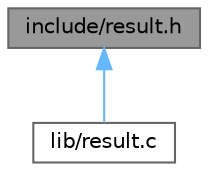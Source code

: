 digraph "include/result.h"
{
 // LATEX_PDF_SIZE
  bgcolor="transparent";
  edge [fontname=Helvetica,fontsize=10,labelfontname=Helvetica,labelfontsize=10];
  node [fontname=Helvetica,fontsize=10,shape=box,height=0.2,width=0.4];
  Node1 [id="Node000001",label="include/result.h",height=0.2,width=0.4,color="gray40", fillcolor="grey60", style="filled", fontcolor="black",tooltip="Result type.Result is a type that represents either success (ok) or failure (err)."];
  Node1 -> Node2 [id="edge2_Node000001_Node000002",dir="back",color="steelblue1",style="solid",tooltip=" "];
  Node2 [id="Node000002",label="lib/result.c",height=0.2,width=0.4,color="grey40", fillcolor="white", style="filled",URL="$result_8c.html",tooltip=" "];
}
